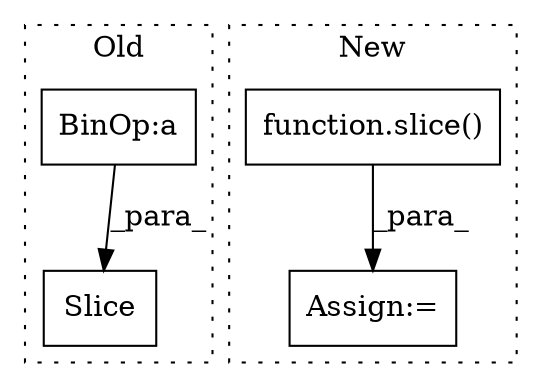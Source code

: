 digraph G {
subgraph cluster0 {
1 [label="Slice" a="80" s="5083" l="23" shape="box"];
4 [label="BinOp:a" a="82" s="5088" l="3" shape="box"];
label = "Old";
style="dotted";
}
subgraph cluster1 {
2 [label="function.slice()" a="75" s="5269,5291" l="6,1" shape="box"];
3 [label="Assign:=" a="68" s="5266" l="3" shape="box"];
label = "New";
style="dotted";
}
2 -> 3 [label="_para_"];
4 -> 1 [label="_para_"];
}